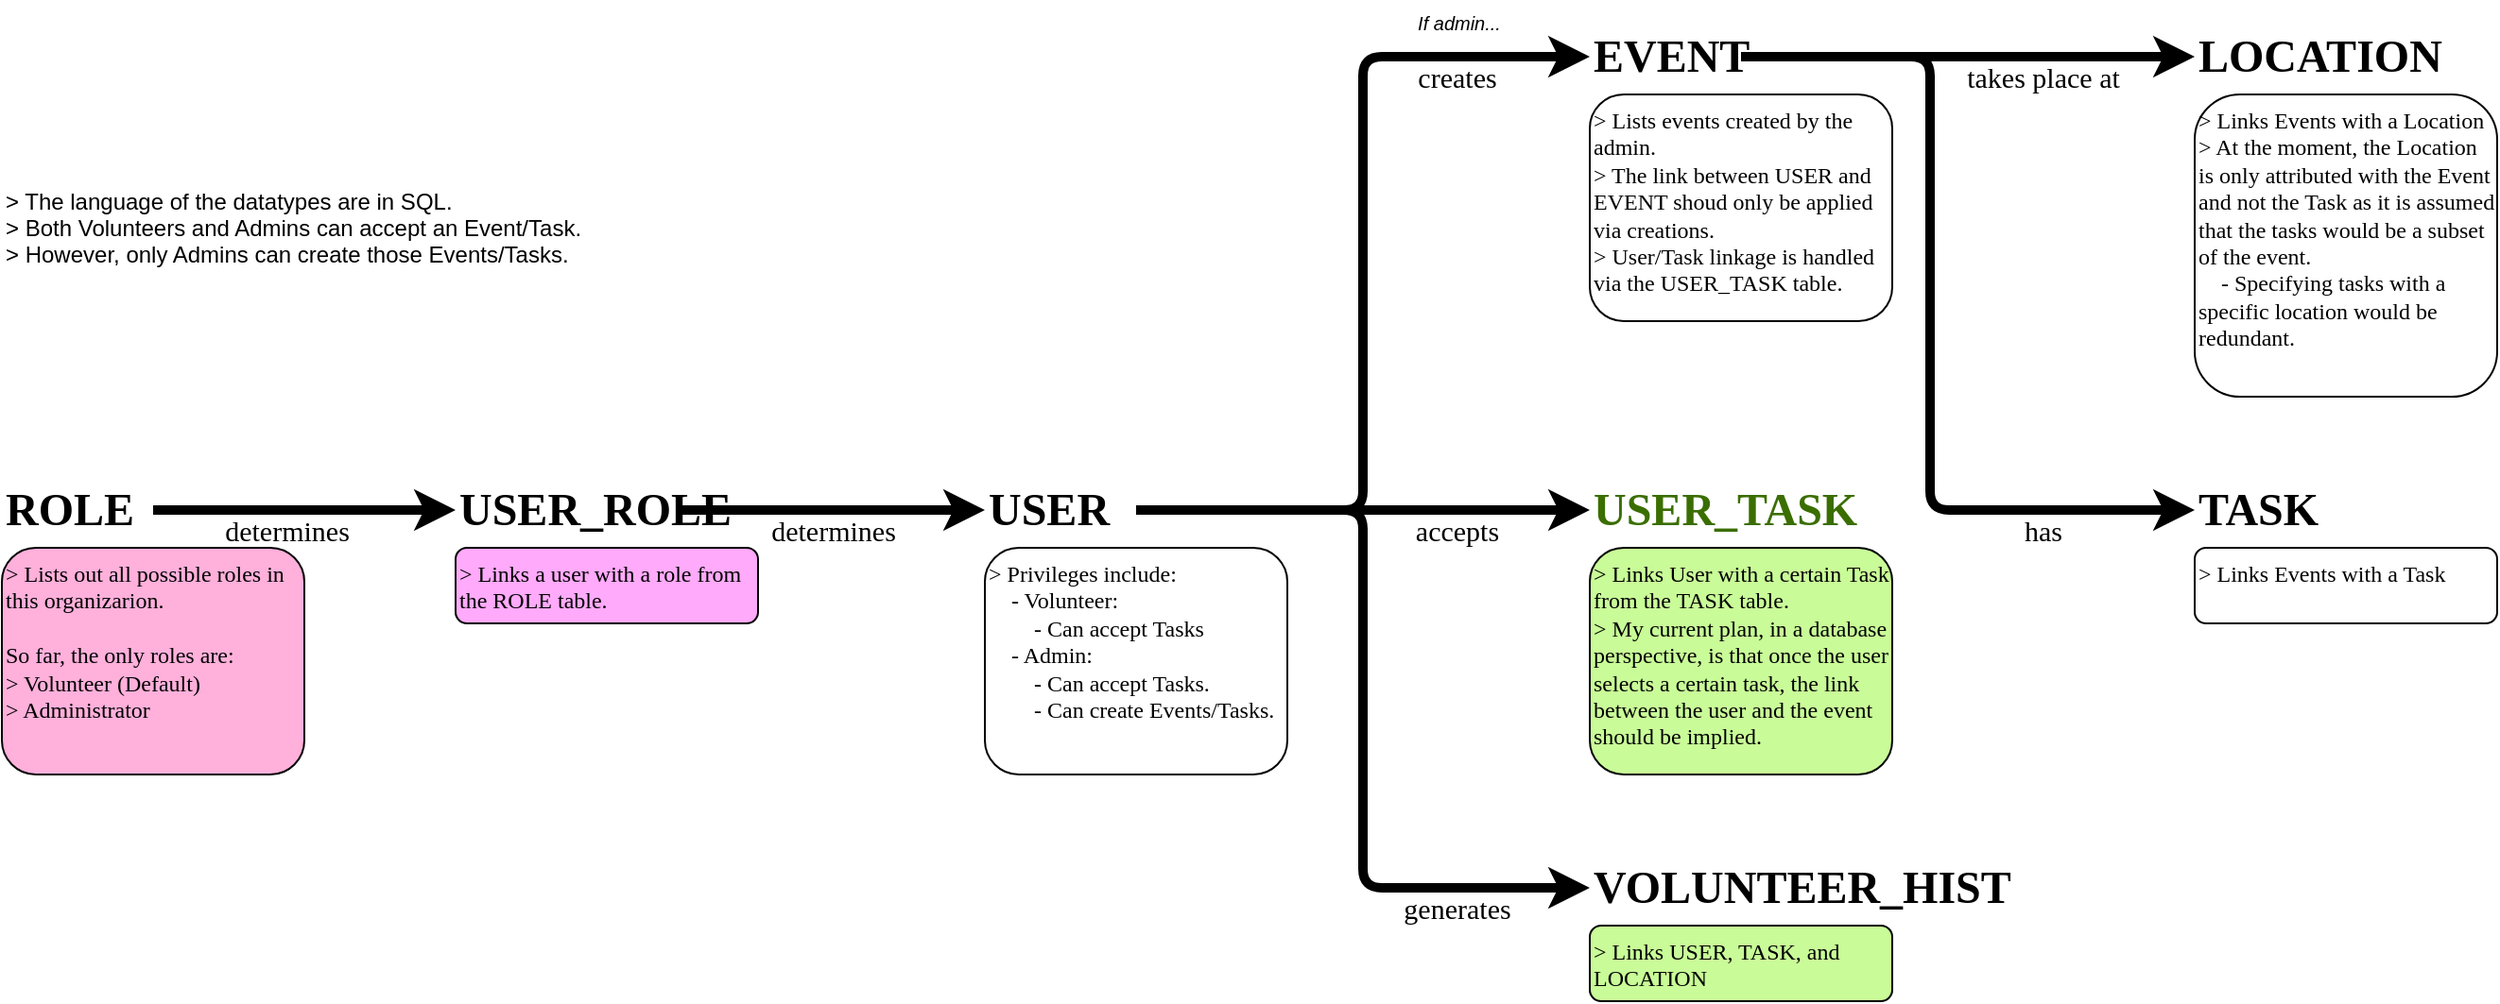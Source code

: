 <mxfile>
    <diagram id="OOGeuDpNiOZ6lB6-GOxb" name="Concept_1">
        <mxGraphModel dx="1754" dy="1038" grid="0" gridSize="10" guides="1" tooltips="1" connect="1" arrows="1" fold="1" page="0" pageScale="1" pageWidth="850" pageHeight="1100" background="light-dark(#FFFFFF,#FFFFFF)" math="0" shadow="0" adaptiveColors="auto">
            <root>
                <mxCell id="0"/>
                <mxCell id="1" parent="0"/>
                <mxCell id="32" value="&gt; The language of the datatypes are in SQL.&#xa;&gt; Both Volunteers and Admins can accept an Event/Task.&#xa;&gt; However, only Admins can create those Events/Tasks." style="text;align=left;verticalAlign=middle;resizable=0;points=[];autosize=1;strokeColor=none;fillColor=none;fontColor=light-dark(#000000,#000000);shadow=0;" parent="1" vertex="1">
                    <mxGeometry x="-400" y="-40" width="330" height="60" as="geometry"/>
                </mxCell>
                <mxCell id="60" value="USER" style="whiteSpace=wrap;fillColor=none;fontFamily=Calibri;fontColor=light-dark(#000000,#0038FF);fontSize=24;fontStyle=1;align=left;labelBorderColor=none;strokeColor=none;labelBackgroundColor=none;glass=0;shadow=0;" parent="1" vertex="1">
                    <mxGeometry x="120" y="120" width="80" height="40" as="geometry"/>
                </mxCell>
                <mxCell id="63" value="VOLUNTEER_HIST" style="whiteSpace=wrap;fillColor=none;fontFamily=Calibri;fontColor=light-dark(#000000,#9300FF);fontSize=24;fontStyle=1;align=left;strokeColor=none;shadow=0;" parent="1" vertex="1">
                    <mxGeometry x="440" y="320" width="200" height="40" as="geometry"/>
                </mxCell>
                <mxCell id="64" value="EVENT" style="whiteSpace=wrap;fillColor=none;fontFamily=Calibri;fontColor=light-dark(#000000,#FF0000);fontSize=24;fontStyle=1;align=left;strokeColor=none;shadow=0;" parent="1" vertex="1">
                    <mxGeometry x="440" y="-120" width="80" height="40" as="geometry"/>
                </mxCell>
                <mxCell id="65" value="TASK" style="whiteSpace=wrap;fillColor=none;fontFamily=Calibri;fontColor=light-dark(#000000,#FFC600);fontSize=24;fontStyle=1;align=left;strokeColor=none;shadow=0;" parent="1" vertex="1">
                    <mxGeometry x="760" y="120" width="80" height="40" as="geometry"/>
                </mxCell>
                <mxCell id="72" value="generates" style="edgeStyle=orthogonalEdgeStyle;exitX=1;exitY=0.5;exitDx=0;exitDy=0;entryX=0;entryY=0.5;entryDx=0;entryDy=0;strokeColor=light-dark(#000000,#0038FF);strokeWidth=5;fontFamily=Calibri;fontColor=light-dark(#000000,#0038FF);flowAnimation=0;labelBackgroundColor=none;fontSize=15;jumpStyle=arc;jumpSize=12;shadow=0;" parent="1" source="60" target="63" edge="1">
                    <mxGeometry x="0.682" y="-10" relative="1" as="geometry">
                        <mxPoint x="250" y="160" as="sourcePoint"/>
                        <mxPoint x="370" y="280" as="targetPoint"/>
                        <mxPoint as="offset"/>
                        <Array as="points">
                            <mxPoint x="320" y="140"/>
                            <mxPoint x="320" y="340"/>
                        </Array>
                    </mxGeometry>
                </mxCell>
                <mxCell id="78" value="creates" style="edgeStyle=orthogonalEdgeStyle;exitX=1;exitY=0.5;exitDx=0;exitDy=0;entryX=0;entryY=0.5;entryDx=0;entryDy=0;strokeColor=light-dark(#000000,#0038FF);strokeWidth=5;fontFamily=Calibri;fontColor=light-dark(#000000,#0038FF);labelBackgroundColor=none;jumpStyle=arc;jumpSize=12;fontSize=15;shadow=0;" parent="1" source="60" target="64" edge="1">
                    <mxGeometry x="0.708" y="-10" relative="1" as="geometry">
                        <mxPoint x="540" y="70" as="sourcePoint"/>
                        <mxPoint x="370" y="80" as="targetPoint"/>
                        <Array as="points">
                            <mxPoint x="320" y="140"/>
                            <mxPoint x="320" y="-100"/>
                        </Array>
                        <mxPoint as="offset"/>
                    </mxGeometry>
                </mxCell>
                <mxCell id="83" value="has" style="edgeStyle=elbowEdgeStyle;exitX=1;exitY=0.5;exitDx=0;exitDy=0;entryX=0;entryY=0.5;entryDx=0;entryDy=0;strokeColor=light-dark(#000000,#FF0000);strokeWidth=5;fontFamily=Calibri;fontColor=light-dark(#000000,#FF0000);labelBackgroundColor=none;fontSize=15;shadow=0;" parent="1" source="64" target="65" edge="1">
                    <mxGeometry x="0.667" y="-10" relative="1" as="geometry">
                        <mxPoint x="560" y="240" as="sourcePoint"/>
                        <mxPoint x="840" y="190" as="targetPoint"/>
                        <Array as="points">
                            <mxPoint x="620" y="-80"/>
                            <mxPoint x="580" y="40"/>
                        </Array>
                        <mxPoint as="offset"/>
                    </mxGeometry>
                </mxCell>
                <mxCell id="135" value="accepts" style="edgeStyle=orthogonalEdgeStyle;exitX=1;exitY=0.5;exitDx=0;exitDy=0;entryX=0;entryY=0.5;entryDx=0;entryDy=0;strokeColor=light-dark(#000000,#0038FF);strokeWidth=5;fontFamily=Calibri;fontColor=light-dark(#000000,#0038FF);flowAnimation=0;labelBackgroundColor=none;fontSize=15;jumpStyle=arc;jumpSize=12;shadow=0;" parent="1" source="60" target="142" edge="1">
                    <mxGeometry x="0.417" y="-10" relative="1" as="geometry">
                        <mxPoint x="290" y="160" as="sourcePoint"/>
                        <mxPoint x="600" y="190" as="targetPoint"/>
                        <Array as="points">
                            <mxPoint x="340" y="140"/>
                            <mxPoint x="340" y="140"/>
                        </Array>
                        <mxPoint as="offset"/>
                    </mxGeometry>
                </mxCell>
                <mxCell id="141" value="&gt; Privileges include:&#xa;    - Volunteer:&#xa;        - Can accept Tasks&#xa;    - Admin:&#xa;        - Can accept Tasks.&#xa;        - Can create Events/Tasks." style="whiteSpace=wrap;fontColor=light-dark(#000000,#0038FF);labelBackgroundColor=none;fillColor=light-dark(#FFFFFF,#78A3FF);rounded=1;fontFamily=Calibri;align=left;verticalAlign=top;fontStyle=0;shadow=0;" parent="1" vertex="1">
                    <mxGeometry x="120" y="160" width="160" height="120" as="geometry"/>
                </mxCell>
                <mxCell id="142" value="USER_TASK" style="whiteSpace=wrap;fillColor=none;fontFamily=Calibri;fontColor=light-dark(#3B6E00,#5DA800);fontSize=24;fontStyle=1;align=left;strokeColor=none;shadow=0;" parent="1" vertex="1">
                    <mxGeometry x="440" y="120" width="120" height="40" as="geometry"/>
                </mxCell>
                <mxCell id="143" value="If admin..." style="text;align=center;verticalAlign=middle;resizable=0;points=[];autosize=1;strokeColor=none;fillColor=none;fontColor=light-dark(#000000,#0038FF);fontStyle=2;fontSize=10;shadow=0;" parent="1" vertex="1">
                    <mxGeometry x="340" y="-130" width="62" height="24" as="geometry"/>
                </mxCell>
                <mxCell id="144" value="ROLE" style="whiteSpace=wrap;fillColor=none;fontFamily=Calibri;fontColor=light-dark(#000000,#FF66B3);fontSize=24;fontStyle=1;align=left;labelBorderColor=none;strokeColor=none;shadow=0;" parent="1" vertex="1">
                    <mxGeometry x="-400" y="120" width="80" height="40" as="geometry"/>
                </mxCell>
                <mxCell id="145" value="USER_ROLE" style="whiteSpace=wrap;fillColor=none;fontFamily=Calibri;fontColor=light-dark(#000000,#FF00FF);fontSize=24;fontStyle=1;align=left;labelBorderColor=none;strokeColor=none;shadow=0;" parent="1" vertex="1">
                    <mxGeometry x="-160" y="120" width="120" height="40" as="geometry"/>
                </mxCell>
                <mxCell id="146" value="determines" style="edgeStyle=orthogonalEdgeStyle;exitX=1;exitY=0.5;exitDx=0;exitDy=0;entryX=0;entryY=0.5;entryDx=0;entryDy=0;strokeColor=light-dark(#000000,#FF66B3);strokeWidth=5;fontFamily=Calibri;fontColor=light-dark(#000000,#FF66B3);flowAnimation=0;labelBackgroundColor=none;fontSize=15;jumpStyle=arc;jumpSize=12;shadow=0;" parent="1" source="144" target="145" edge="1">
                    <mxGeometry x="-0.111" y="-10" relative="1" as="geometry">
                        <mxPoint x="-210" y="70" as="sourcePoint"/>
                        <mxPoint x="-90" y="70" as="targetPoint"/>
                        <Array as="points">
                            <mxPoint x="-200" y="140"/>
                            <mxPoint x="-200" y="140"/>
                        </Array>
                        <mxPoint as="offset"/>
                    </mxGeometry>
                </mxCell>
                <mxCell id="147" value="determines" style="edgeStyle=orthogonalEdgeStyle;exitX=1;exitY=0.5;exitDx=0;exitDy=0;strokeColor=light-dark(#000000,#FF00FF);strokeWidth=5;fontFamily=Calibri;fontColor=light-dark(#000000,#FF00FF);flowAnimation=0;labelBackgroundColor=none;fontSize=15;jumpStyle=arc;jumpSize=12;entryX=0;entryY=0.5;entryDx=0;entryDy=0;shadow=0;" parent="1" source="145" target="60" edge="1">
                    <mxGeometry y="-10" relative="1" as="geometry">
                        <mxPoint x="-40" y="139.58" as="sourcePoint"/>
                        <mxPoint x="40" y="140" as="targetPoint"/>
                        <Array as="points"/>
                        <mxPoint as="offset"/>
                    </mxGeometry>
                </mxCell>
                <mxCell id="148" value="LOCATION" style="whiteSpace=wrap;fillColor=none;fontFamily=Calibri;fontColor=light-dark(#000000,#ED7A2F);fontSize=24;fontStyle=1;align=left;strokeColor=none;shadow=0;" vertex="1" parent="1">
                    <mxGeometry x="760" y="-120" width="120" height="40" as="geometry"/>
                </mxCell>
                <mxCell id="149" value="takes place at" style="edgeStyle=elbowEdgeStyle;exitX=1;exitY=0.5;exitDx=0;exitDy=0;entryX=0;entryY=0.5;entryDx=0;entryDy=0;strokeColor=light-dark(#000000,#FF0000);strokeWidth=5;fontFamily=Calibri;fontColor=light-dark(#000000,#FF0000);labelBackgroundColor=none;fontSize=15;shadow=0;" edge="1" parent="1" source="64" target="148">
                    <mxGeometry x="0.333" y="-10" relative="1" as="geometry">
                        <mxPoint x="600" y="14" as="sourcePoint"/>
                        <mxPoint x="720" y="54" as="targetPoint"/>
                        <Array as="points">
                            <mxPoint x="620" y="-120"/>
                        </Array>
                        <mxPoint as="offset"/>
                    </mxGeometry>
                </mxCell>
                <mxCell id="150" value="&gt; Lists out all possible roles in this organizarion.&#xa;&#xa;So far, the only roles are:&#xa;&gt; Volunteer (Default)&#xa;&gt; Administrator" style="whiteSpace=wrap;fontColor=light-dark(#000000,#FF66B3);labelBackgroundColor=none;fillColor=light-dark(#FFB0DB,#FFB0DB);rounded=1;fontFamily=Calibri;align=left;verticalAlign=top;fontStyle=0;shadow=0;" vertex="1" parent="1">
                    <mxGeometry x="-400" y="160" width="160" height="120" as="geometry"/>
                </mxCell>
                <mxCell id="151" value="&gt; Links a user with a role from the ROLE table." style="whiteSpace=wrap;fontColor=light-dark(#000000,#FF00FF);labelBackgroundColor=none;fillColor=light-dark(#FFAAFA,#FFAAFA);rounded=1;fontFamily=Calibri;align=left;verticalAlign=top;fontStyle=0;gradientColor=none;gradientDirection=north;shadow=0;" vertex="1" parent="1">
                    <mxGeometry x="-160" y="160" width="160" height="40" as="geometry"/>
                </mxCell>
                <mxCell id="154" value="&gt; Links User with a certain Task from the TASK table.&#xa;&gt; My current plan, in a database perspective, is that once the user selects a certain task, the link between the user and the event should be implied." style="whiteSpace=wrap;fontColor=light-dark(#000000, #6fa630);labelBackgroundColor=none;fillColor=light-dark(#C9FC98,#C9FC98);rounded=1;fontFamily=Calibri;align=left;verticalAlign=top;fontStyle=0;glass=0;shadow=0;" vertex="1" parent="1">
                    <mxGeometry x="440" y="160" width="160" height="120" as="geometry"/>
                </mxCell>
                <mxCell id="155" value="&gt; Links USER, TASK, and LOCATION" style="whiteSpace=wrap;fontColor=light-dark(#000000, #8619f5);labelBackgroundColor=none;fillColor=light-dark(#C9FC98,#B885F5);rounded=1;fontFamily=Calibri;align=left;verticalAlign=top;fontStyle=0;shadow=0;" vertex="1" parent="1">
                    <mxGeometry x="440" y="360" width="160" height="40" as="geometry"/>
                </mxCell>
                <mxCell id="157" value="&gt; Lists events created by the admin.&#xa;&gt; The link between USER and EVENT shoud only be applied via creations.&#xa;&gt; User/Task linkage is handled via the USER_TASK table." style="whiteSpace=wrap;fontColor=light-dark(#000000,#FF0000);labelBackgroundColor=none;fillColor=light-dark(#FFFFFF,#FF9F9F);rounded=1;fontFamily=Calibri;align=left;verticalAlign=top;fontStyle=0;glass=0;shadow=0;" vertex="1" parent="1">
                    <mxGeometry x="440" y="-80" width="160" height="120" as="geometry"/>
                </mxCell>
                <mxCell id="158" value="&gt; Links Events with a Location&#xa;&gt; At the moment, the Location is only attributed with the Event and not the Task as it is assumed that the tasks would be a subset of the event.&#xa;    - Specifying tasks with a specific location would be redundant." style="whiteSpace=wrap;fontColor=light-dark(#000000,#ED7A2F);labelBackgroundColor=none;fillColor=light-dark(#FFFFFF,#EDC0A1);rounded=1;fontFamily=Calibri;align=left;verticalAlign=top;fontStyle=0;shadow=0;" vertex="1" parent="1">
                    <mxGeometry x="760" y="-80" width="160" height="160" as="geometry"/>
                </mxCell>
                <mxCell id="159" value="&gt; Links Events with a Task" style="whiteSpace=wrap;fontColor=light-dark(#000000,#F6C843);labelBackgroundColor=none;fillColor=light-dark(#FFFFFF,#F6E0A8);rounded=1;fontFamily=Calibri;align=left;verticalAlign=top;fontStyle=0;shadow=0;" vertex="1" parent="1">
                    <mxGeometry x="760" y="160" width="160" height="40" as="geometry"/>
                </mxCell>
            </root>
        </mxGraphModel>
    </diagram>
</mxfile>